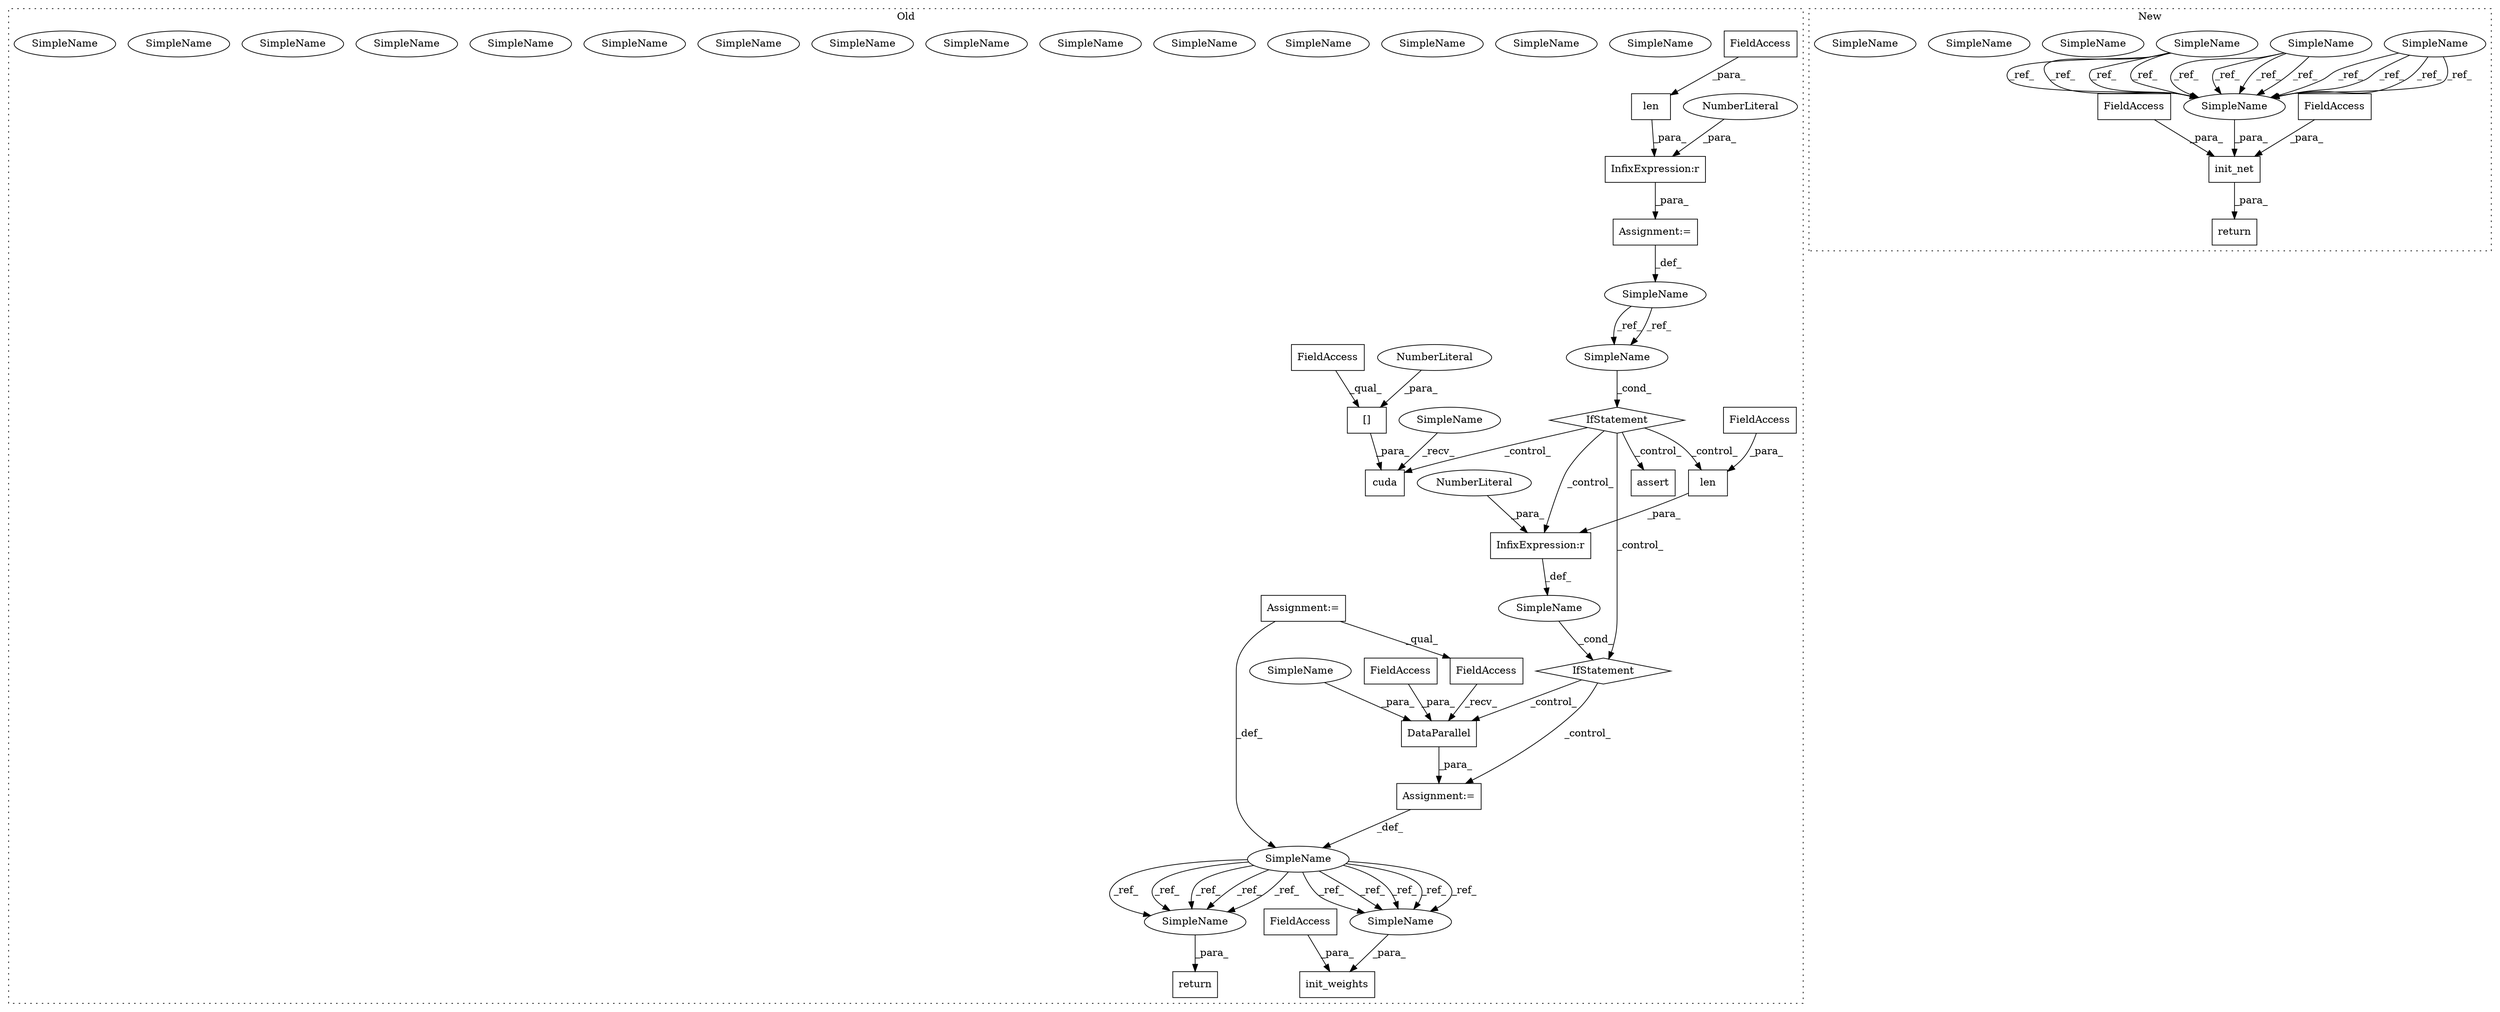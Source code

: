 digraph G {
subgraph cluster0 {
1 [label="len" a="32" s="4860,4871" l="4,1" shape="box"];
3 [label="IfStatement" a="25" s="4856,4876" l="4,2" shape="diamond"];
4 [label="InfixExpression:r" a="27" s="4872" l="3" shape="box"];
5 [label="NumberLiteral" a="34" s="4875" l="1" shape="ellipse"];
6 [label="Assignment:=" a="7" s="4892" l="1" shape="box"];
7 [label="SimpleName" a="42" s="" l="" shape="ellipse"];
8 [label="SimpleName" a="42" s="4058" l="7" shape="ellipse"];
9 [label="FieldAccess" a="22" s="4864" l="7" shape="box"];
10 [label="IfStatement" a="25" s="4766,4777" l="4,2" shape="diamond"];
11 [label="len" a="32" s="4067,4078" l="4,1" shape="box"];
12 [label="cuda" a="32" s="4832,4847" l="5,1" shape="box"];
13 [label="[]" a="2" s="4837,4846" l="8,1" shape="box"];
14 [label="NumberLiteral" a="34" s="4845" l="1" shape="ellipse"];
15 [label="InfixExpression:r" a="27" s="4079" l="3" shape="box"];
16 [label="NumberLiteral" a="34" s="4082" l="1" shape="ellipse"];
17 [label="FieldAccess" a="22" s="4837" l="7" shape="box"];
18 [label="assert" a="6" s="4787" l="7" shape="box"];
19 [label="FieldAccess" a="22" s="4071" l="7" shape="box"];
20 [label="init_weights" a="32" s="4948,4975" l="13,1" shape="box"];
21 [label="FieldAccess" a="22" s="4966" l="9" shape="box"];
22 [label="DataParallel" a="32" s="4902,4927" l="13,1" shape="box"];
23 [label="FieldAccess" a="22" s="4893" l="8" shape="box"];
24 [label="FieldAccess" a="22" s="4920" l="7" shape="box"];
25 [label="SimpleName" a="42" s="4770" l="7" shape="ellipse"];
32 [label="SimpleName" a="42" s="4888" l="4" shape="ellipse"];
33 [label="return" a="41" s="4982" l="7" shape="box"];
34 [label="Assignment:=" a="7" s="3975" l="5" shape="box"];
35 [label="Assignment:=" a="7" s="4065" l="1" shape="box"];
37 [label="SimpleName" a="42" s="4961" l="4" shape="ellipse"];
38 [label="SimpleName" a="42" s="4915" l="4" shape="ellipse"];
39 [label="SimpleName" a="42" s="4989" l="4" shape="ellipse"];
40 [label="SimpleName" a="42" s="4827" l="4" shape="ellipse"];
42 [label="SimpleName" a="42" s="4770" l="7" shape="ellipse"];
44 [label="SimpleName" a="42" s="4989" l="4" shape="ellipse"];
45 [label="SimpleName" a="42" s="4961" l="4" shape="ellipse"];
46 [label="SimpleName" a="42" s="4915" l="4" shape="ellipse"];
47 [label="SimpleName" a="42" s="4989" l="4" shape="ellipse"];
48 [label="SimpleName" a="42" s="4827" l="4" shape="ellipse"];
49 [label="SimpleName" a="42" s="4961" l="4" shape="ellipse"];
51 [label="SimpleName" a="42" s="4827" l="4" shape="ellipse"];
52 [label="SimpleName" a="42" s="4989" l="4" shape="ellipse"];
53 [label="SimpleName" a="42" s="4915" l="4" shape="ellipse"];
54 [label="SimpleName" a="42" s="4961" l="4" shape="ellipse"];
55 [label="SimpleName" a="42" s="4989" l="4" shape="ellipse"];
56 [label="SimpleName" a="42" s="4915" l="4" shape="ellipse"];
57 [label="SimpleName" a="42" s="4961" l="4" shape="ellipse"];
58 [label="SimpleName" a="42" s="4827" l="4" shape="ellipse"];
label = "Old";
style="dotted";
}
subgraph cluster1 {
2 [label="return" a="41" s="3774" l="7" shape="box"];
26 [label="init_net" a="32" s="3781,3812" l="9,1" shape="box"];
27 [label="FieldAccess" a="22" s="3795" l="9" shape="box"];
28 [label="FieldAccess" a="22" s="3805" l="7" shape="box"];
29 [label="SimpleName" a="42" s="3322" l="4" shape="ellipse"];
30 [label="SimpleName" a="42" s="3083" l="4" shape="ellipse"];
31 [label="SimpleName" a="42" s="3453" l="4" shape="ellipse"];
36 [label="SimpleName" a="42" s="3790" l="4" shape="ellipse"];
41 [label="SimpleName" a="42" s="3790" l="4" shape="ellipse"];
43 [label="SimpleName" a="42" s="3790" l="4" shape="ellipse"];
50 [label="SimpleName" a="42" s="3790" l="4" shape="ellipse"];
label = "New";
style="dotted";
}
1 -> 4 [label="_para_"];
3 -> 6 [label="_control_"];
3 -> 22 [label="_control_"];
4 -> 7 [label="_def_"];
5 -> 4 [label="_para_"];
6 -> 32 [label="_def_"];
7 -> 3 [label="_cond_"];
8 -> 42 [label="_ref_"];
8 -> 42 [label="_ref_"];
9 -> 1 [label="_para_"];
10 -> 18 [label="_control_"];
10 -> 3 [label="_control_"];
10 -> 12 [label="_control_"];
10 -> 4 [label="_control_"];
10 -> 1 [label="_control_"];
11 -> 15 [label="_para_"];
13 -> 12 [label="_para_"];
14 -> 13 [label="_para_"];
15 -> 35 [label="_para_"];
16 -> 15 [label="_para_"];
17 -> 13 [label="_qual_"];
19 -> 11 [label="_para_"];
21 -> 20 [label="_para_"];
22 -> 6 [label="_para_"];
23 -> 22 [label="_recv_"];
24 -> 22 [label="_para_"];
26 -> 2 [label="_para_"];
27 -> 26 [label="_para_"];
28 -> 26 [label="_para_"];
29 -> 50 [label="_ref_"];
29 -> 50 [label="_ref_"];
29 -> 50 [label="_ref_"];
29 -> 50 [label="_ref_"];
30 -> 50 [label="_ref_"];
30 -> 50 [label="_ref_"];
30 -> 50 [label="_ref_"];
30 -> 50 [label="_ref_"];
31 -> 50 [label="_ref_"];
31 -> 50 [label="_ref_"];
31 -> 50 [label="_ref_"];
31 -> 50 [label="_ref_"];
32 -> 57 [label="_ref_"];
32 -> 55 [label="_ref_"];
32 -> 55 [label="_ref_"];
32 -> 57 [label="_ref_"];
32 -> 55 [label="_ref_"];
32 -> 57 [label="_ref_"];
32 -> 55 [label="_ref_"];
32 -> 55 [label="_ref_"];
32 -> 57 [label="_ref_"];
32 -> 57 [label="_ref_"];
34 -> 23 [label="_qual_"];
34 -> 32 [label="_def_"];
35 -> 8 [label="_def_"];
42 -> 10 [label="_cond_"];
50 -> 26 [label="_para_"];
55 -> 33 [label="_para_"];
56 -> 22 [label="_para_"];
57 -> 20 [label="_para_"];
58 -> 12 [label="_recv_"];
}